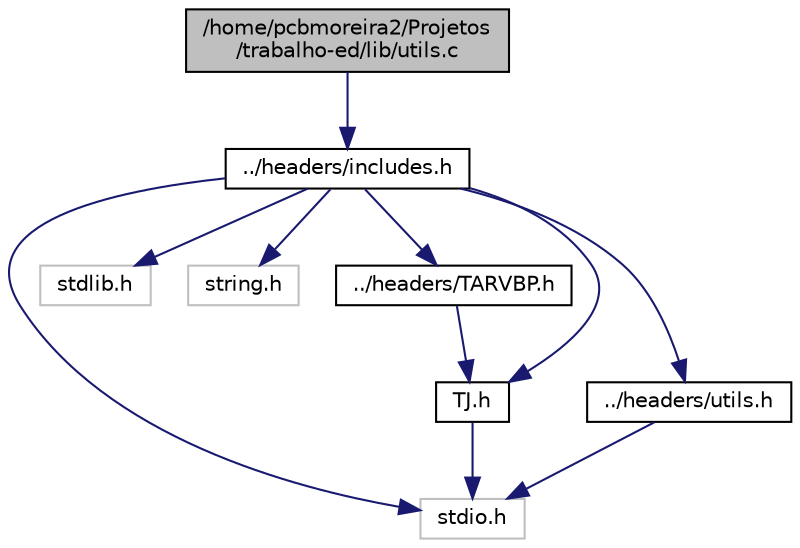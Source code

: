 digraph "/home/pcbmoreira2/Projetos/trabalho-ed/lib/utils.c"
{
 // LATEX_PDF_SIZE
  edge [fontname="Helvetica",fontsize="10",labelfontname="Helvetica",labelfontsize="10"];
  node [fontname="Helvetica",fontsize="10",shape=record];
  Node1 [label="/home/pcbmoreira2/Projetos\l/trabalho-ed/lib/utils.c",height=0.2,width=0.4,color="black", fillcolor="grey75", style="filled", fontcolor="black",tooltip="Biblioteca que vamos compor para uma série de utilidades que não estão diretamente relacionadas à cri..."];
  Node1 -> Node2 [color="midnightblue",fontsize="10",style="solid"];
  Node2 [label="../headers/includes.h",height=0.2,width=0.4,color="black", fillcolor="white", style="filled",URL="$includes_8h_source.html",tooltip=" "];
  Node2 -> Node3 [color="midnightblue",fontsize="10",style="solid"];
  Node3 [label="stdio.h",height=0.2,width=0.4,color="grey75", fillcolor="white", style="filled",tooltip=" "];
  Node2 -> Node4 [color="midnightblue",fontsize="10",style="solid"];
  Node4 [label="stdlib.h",height=0.2,width=0.4,color="grey75", fillcolor="white", style="filled",tooltip=" "];
  Node2 -> Node5 [color="midnightblue",fontsize="10",style="solid"];
  Node5 [label="string.h",height=0.2,width=0.4,color="grey75", fillcolor="white", style="filled",tooltip=" "];
  Node2 -> Node6 [color="midnightblue",fontsize="10",style="solid"];
  Node6 [label="../headers/TARVBP.h",height=0.2,width=0.4,color="black", fillcolor="white", style="filled",URL="$TARVBP_8h.html",tooltip="Arquivo cabeçalho da árvore B+."];
  Node6 -> Node7 [color="midnightblue",fontsize="10",style="solid"];
  Node7 [label="TJ.h",height=0.2,width=0.4,color="black", fillcolor="white", style="filled",URL="$TJ_8h.html",tooltip="Cabeçalho do tipo jogador TJ."];
  Node7 -> Node3 [color="midnightblue",fontsize="10",style="solid"];
  Node2 -> Node8 [color="midnightblue",fontsize="10",style="solid"];
  Node8 [label="../headers/utils.h",height=0.2,width=0.4,color="black", fillcolor="white", style="filled",URL="$utils_8h.html",tooltip="Cabeçalho das funções de Utils."];
  Node8 -> Node3 [color="midnightblue",fontsize="10",style="solid"];
  Node2 -> Node7 [color="midnightblue",fontsize="10",style="solid"];
}
